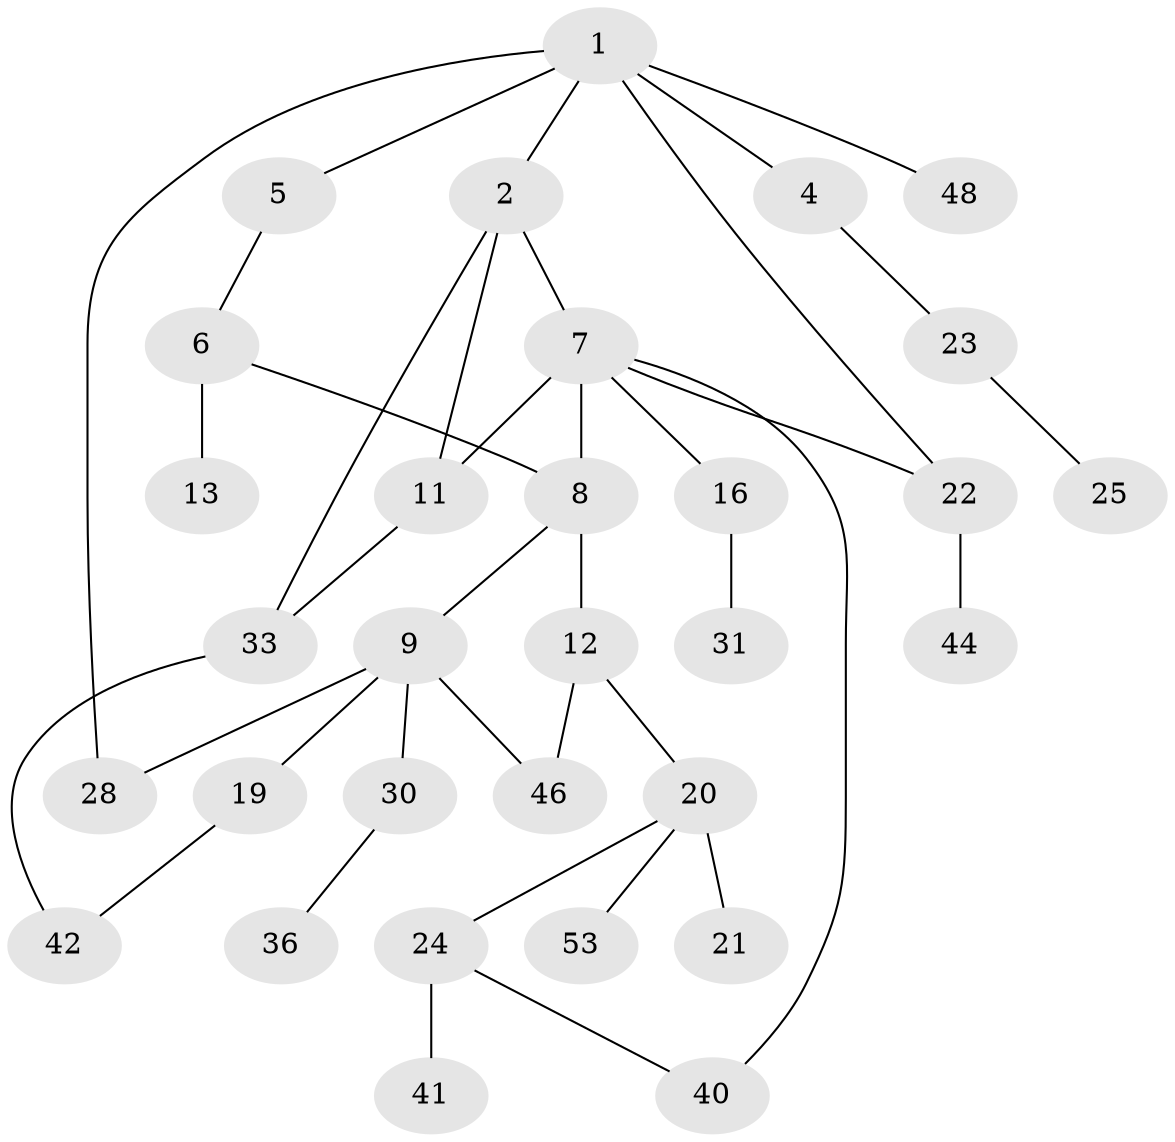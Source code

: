 // original degree distribution, {5: 0.03225806451612903, 4: 0.0967741935483871, 3: 0.22580645161290322, 2: 0.3548387096774194, 1: 0.2903225806451613}
// Generated by graph-tools (version 1.1) at 2025/17/03/04/25 18:17:05]
// undirected, 31 vertices, 38 edges
graph export_dot {
graph [start="1"]
  node [color=gray90,style=filled];
  1 [super="+3"];
  2;
  4 [super="+56"];
  5;
  6;
  7 [super="+54+32"];
  8;
  9 [super="+10+14+27"];
  11 [super="+18+37+45"];
  12 [super="+17"];
  13;
  16;
  19 [super="+51"];
  20 [super="+29"];
  21 [super="+43"];
  22 [super="+34"];
  23;
  24;
  25;
  28 [super="+55"];
  30;
  31;
  33 [super="+57+47"];
  36 [super="+38"];
  40;
  41;
  42;
  44 [super="+58"];
  46 [super="+60"];
  48;
  53;
  1 -- 2;
  1 -- 22;
  1 -- 48;
  1 -- 28;
  1 -- 4;
  1 -- 5;
  2 -- 7;
  2 -- 11;
  2 -- 33;
  4 -- 23;
  5 -- 6;
  6 -- 8;
  6 -- 13;
  7 -- 16;
  7 -- 40;
  7 -- 8;
  7 -- 11;
  7 -- 22;
  8 -- 9;
  8 -- 12;
  9 -- 30;
  9 -- 19;
  9 -- 28;
  9 -- 46;
  11 -- 33;
  12 -- 20;
  12 -- 46;
  16 -- 31;
  19 -- 42;
  20 -- 21;
  20 -- 24;
  20 -- 53;
  22 -- 44;
  23 -- 25;
  24 -- 40;
  24 -- 41;
  30 -- 36;
  33 -- 42;
}
